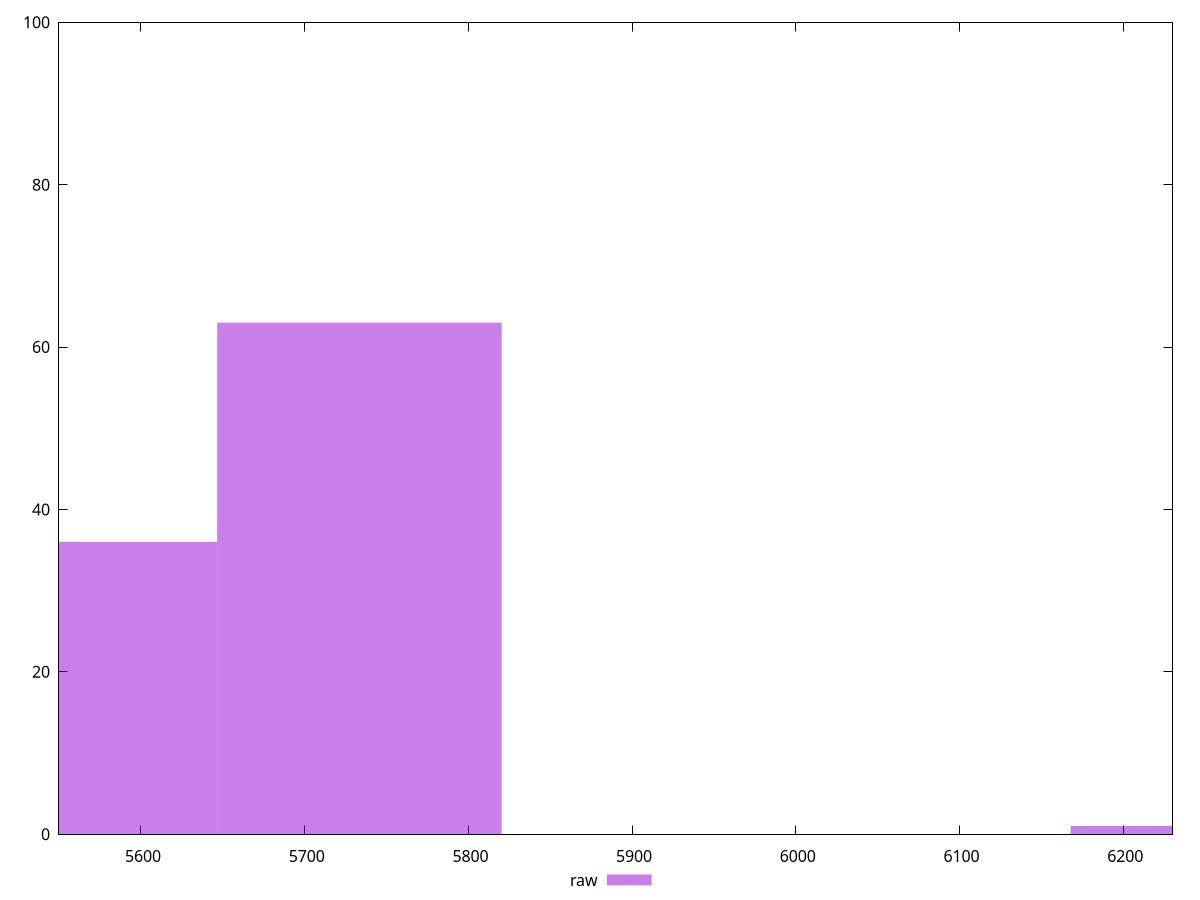 reset

$raw <<EOF
6254.6900829396545 1
5559.724518168582 36
5733.46590936135 63
EOF

set key outside below
set boxwidth 173.7413911927682
set xrange [5550:6230]
set yrange [0:100]
set trange [0:100]
set style fill transparent solid 0.5 noborder
set terminal svg size 640, 490 enhanced background rgb 'white'
set output "reports/report_00032_2021-02-25T10-28-15.087Z/uses-text-compression/samples/music/raw/histogram.svg"

plot $raw title "raw" with boxes

reset
